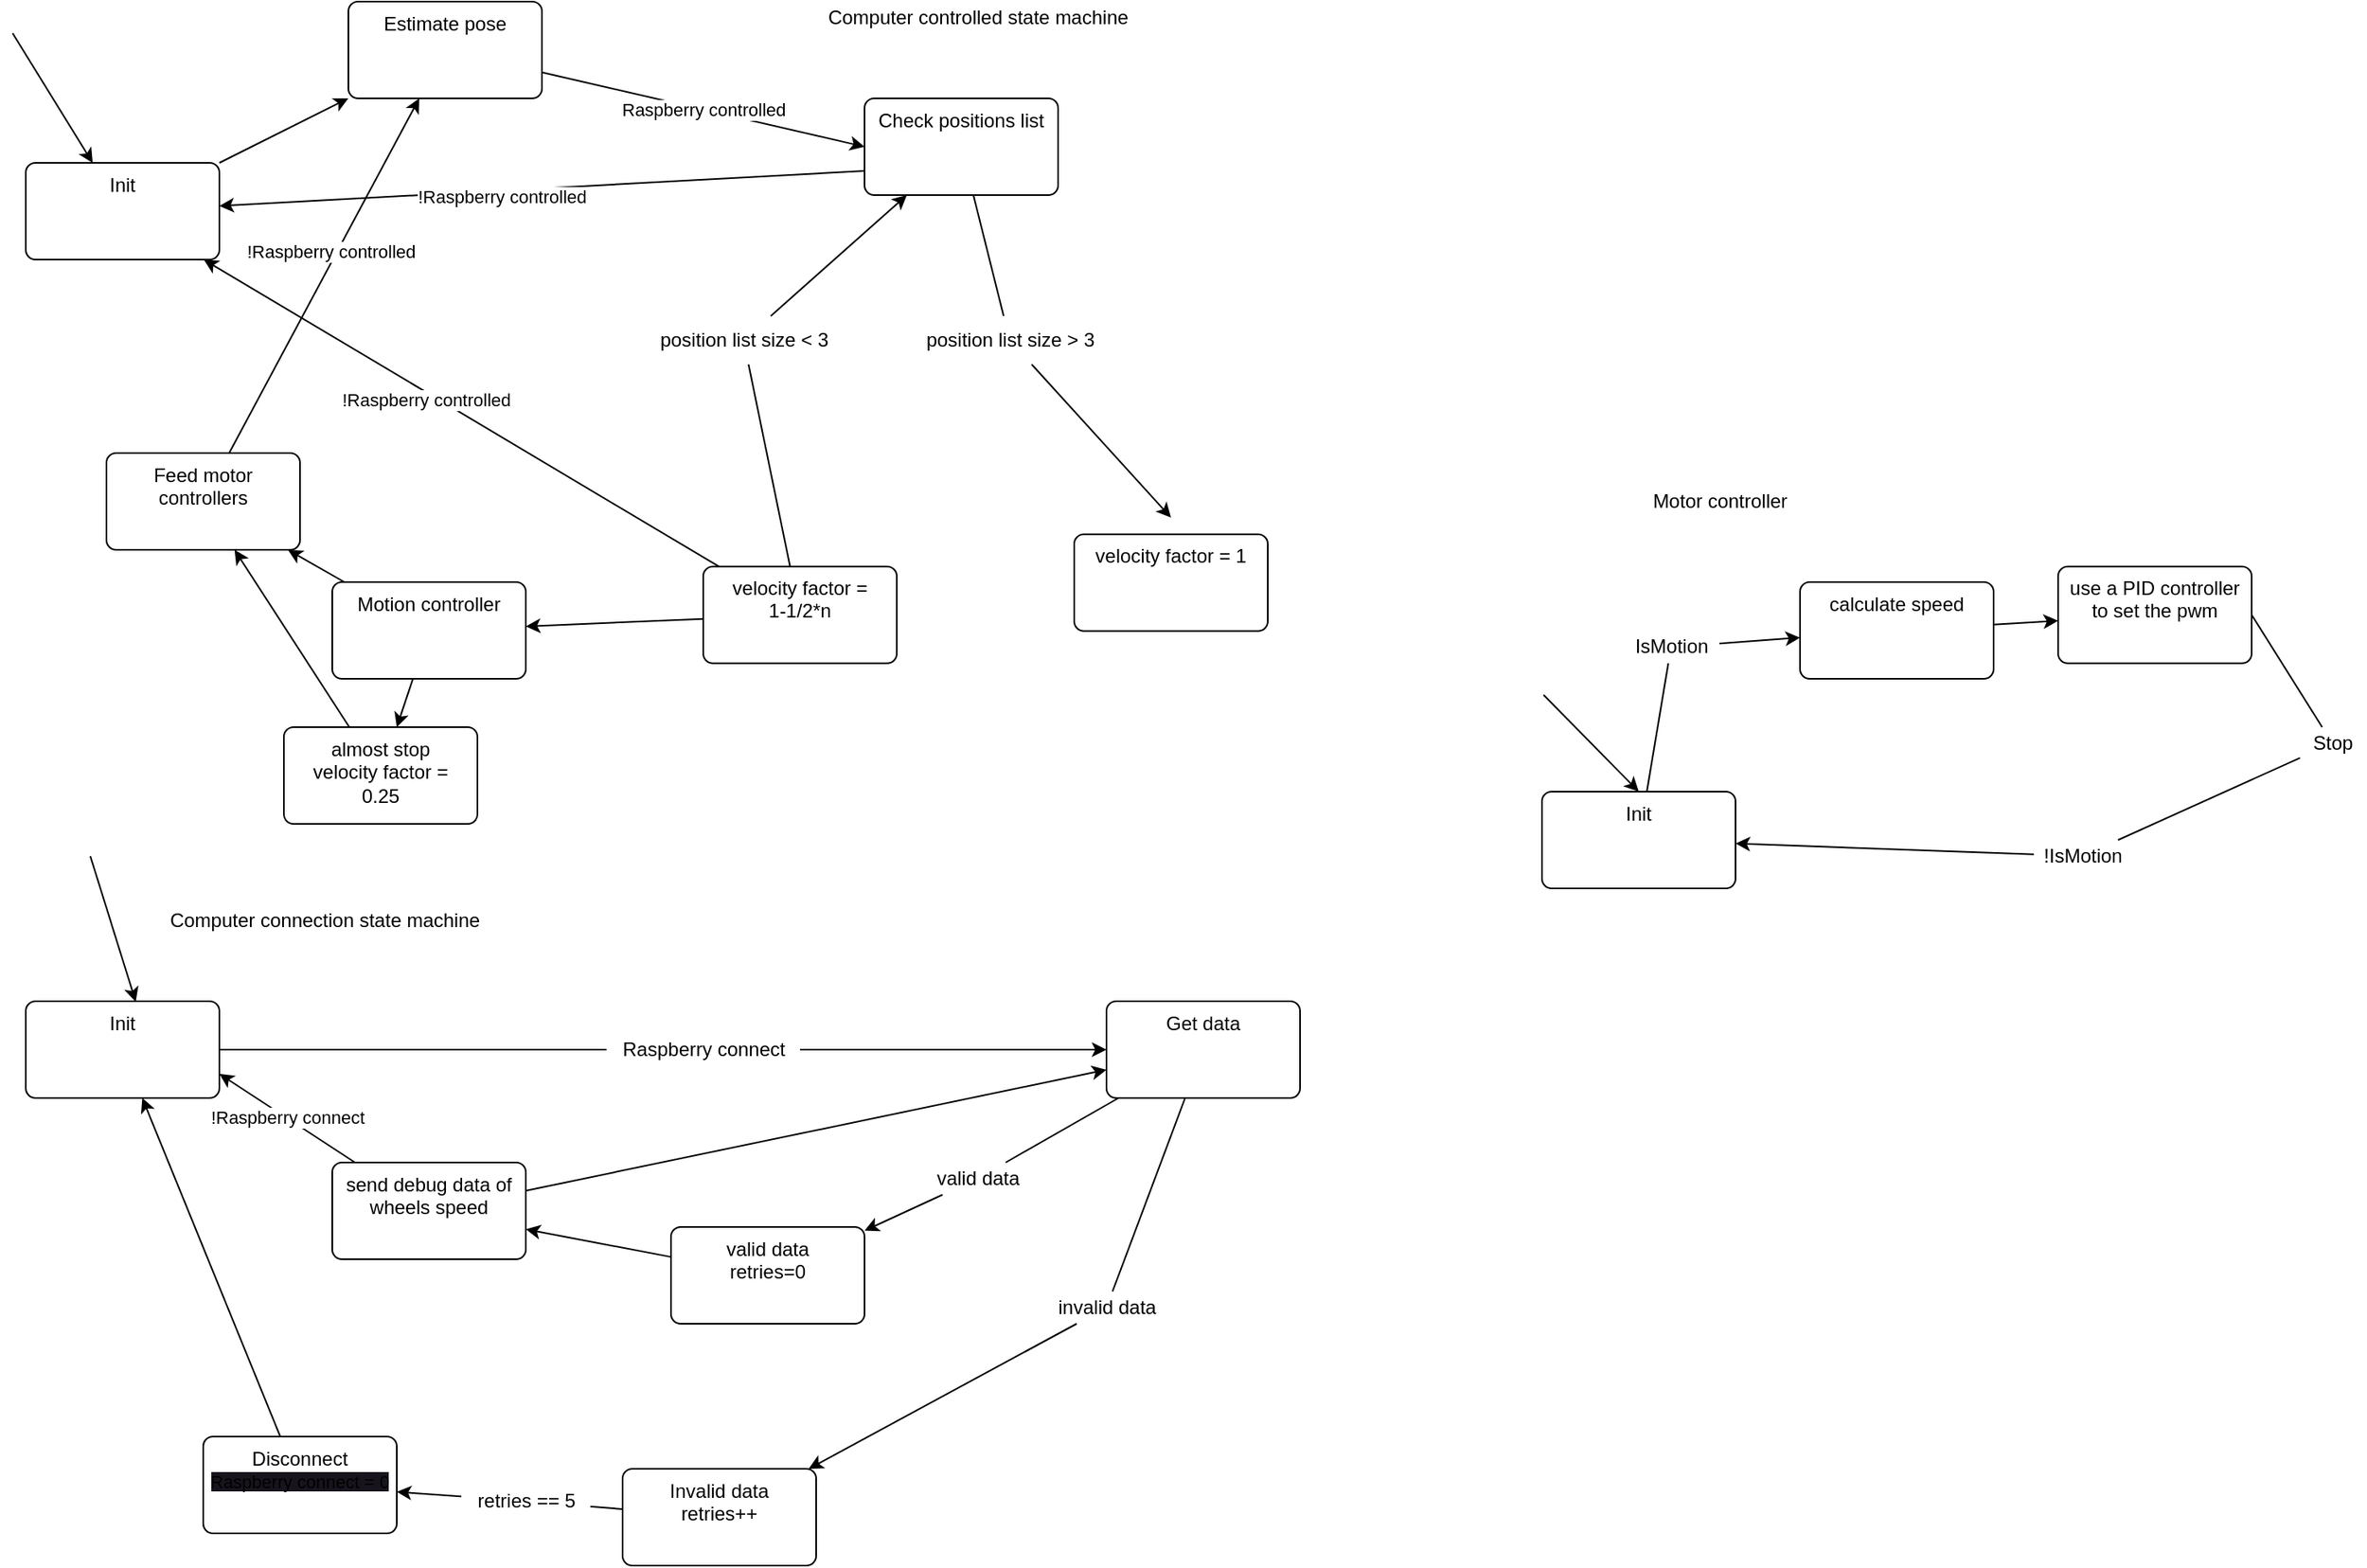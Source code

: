 <mxfile>
    <diagram id="T73iE4SEcnvjvv75G5gT" name="Page-1">
        <mxGraphModel dx="776" dy="638" grid="1" gridSize="10" guides="1" tooltips="1" connect="1" arrows="1" fold="1" page="1" pageScale="1" pageWidth="850" pageHeight="1100" math="0" shadow="0">
            <root>
                <mxCell id="0"/>
                <mxCell id="1" parent="0"/>
                <mxCell id="12" value="Raspberry controlled" style="edgeStyle=none;html=1;entryX=0;entryY=0.5;entryDx=0;entryDy=0;" parent="1" source="176" target="35" edge="1">
                    <mxGeometry relative="1" as="geometry">
                        <mxPoint x="340" y="160" as="targetPoint"/>
                        <mxPoint x="270" y="160" as="sourcePoint"/>
                    </mxGeometry>
                </mxCell>
                <mxCell id="35" value="Check positions list" style="whiteSpace=wrap;html=1;verticalAlign=top;rounded=1;arcSize=10;dashed=0;" parent="1" vertex="1">
                    <mxGeometry x="550" y="110" width="120" height="60" as="geometry"/>
                </mxCell>
                <mxCell id="53" value="Get data" style="whiteSpace=wrap;html=1;verticalAlign=top;rounded=1;arcSize=10;dashed=0;" parent="1" vertex="1">
                    <mxGeometry x="700" y="670" width="120" height="60" as="geometry"/>
                </mxCell>
                <mxCell id="80" value="" style="edgeStyle=none;html=1;entryX=0;entryY=0.5;entryDx=0;entryDy=0;exitX=1;exitY=0.5;exitDx=0;exitDy=0;startArrow=none;" parent="1" source="87" target="53" edge="1">
                    <mxGeometry relative="1" as="geometry">
                        <mxPoint x="360" y="700" as="targetPoint"/>
                        <mxPoint x="160" y="670" as="sourcePoint"/>
                    </mxGeometry>
                </mxCell>
                <mxCell id="83" value="Init" style="whiteSpace=wrap;html=1;verticalAlign=top;rounded=1;arcSize=10;dashed=0;" parent="1" vertex="1">
                    <mxGeometry x="30" y="670" width="120" height="60" as="geometry"/>
                </mxCell>
                <mxCell id="84" value="" style="edgeStyle=none;html=1;entryX=0.568;entryY=0.006;entryDx=0;entryDy=0;entryPerimeter=0;" parent="1" target="83" edge="1">
                    <mxGeometry relative="1" as="geometry">
                        <mxPoint x="130" y="570" as="targetPoint"/>
                        <mxPoint x="70" y="580" as="sourcePoint"/>
                    </mxGeometry>
                </mxCell>
                <mxCell id="177" style="edgeStyle=none;html=1;" parent="1" source="85" target="176" edge="1">
                    <mxGeometry relative="1" as="geometry"/>
                </mxCell>
                <mxCell id="85" value="Init" style="whiteSpace=wrap;html=1;verticalAlign=top;rounded=1;arcSize=10;dashed=0;" parent="1" vertex="1">
                    <mxGeometry x="30" y="150" width="120" height="60" as="geometry"/>
                </mxCell>
                <mxCell id="86" value="" style="edgeStyle=none;html=1;exitX=1;exitY=0.5;exitDx=0;exitDy=0;" parent="1" target="85" edge="1">
                    <mxGeometry relative="1" as="geometry">
                        <mxPoint x="90.0" y="130.0" as="targetPoint"/>
                        <mxPoint x="21.84" y="69.64" as="sourcePoint"/>
                    </mxGeometry>
                </mxCell>
                <mxCell id="87" value="Raspberry connect" style="text;html=1;resizable=0;autosize=1;align=center;verticalAlign=middle;points=[];fillColor=none;strokeColor=none;rounded=0;" parent="1" vertex="1">
                    <mxGeometry x="390" y="690" width="120" height="20" as="geometry"/>
                </mxCell>
                <mxCell id="88" value="" style="edgeStyle=none;html=1;entryX=0;entryY=0.5;entryDx=0;entryDy=0;exitX=1;exitY=0.5;exitDx=0;exitDy=0;endArrow=none;" parent="1" source="83" target="87" edge="1">
                    <mxGeometry relative="1" as="geometry">
                        <mxPoint x="250" y="660" as="targetPoint"/>
                        <mxPoint x="160" y="670" as="sourcePoint"/>
                    </mxGeometry>
                </mxCell>
                <mxCell id="92" value="" style="edgeStyle=none;html=1;exitX=0;exitY=0.75;exitDx=0;exitDy=0;" parent="1" source="35" target="85" edge="1">
                    <mxGeometry relative="1" as="geometry">
                        <mxPoint x="170" y="190.36" as="targetPoint"/>
                        <mxPoint x="101.84" y="130" as="sourcePoint"/>
                    </mxGeometry>
                </mxCell>
                <mxCell id="95" value="!Raspberry controlled" style="edgeLabel;html=1;align=center;verticalAlign=middle;resizable=0;points=[];" parent="92" vertex="1" connectable="0">
                    <mxGeometry x="0.126" y="4" relative="1" as="geometry">
                        <mxPoint as="offset"/>
                    </mxGeometry>
                </mxCell>
                <mxCell id="98" value="!Raspberry connect" style="edgeStyle=none;html=1;entryX=1;entryY=0.75;entryDx=0;entryDy=0;" parent="1" source="163" target="83" edge="1">
                    <mxGeometry relative="1" as="geometry">
                        <mxPoint x="200" y="740" as="targetPoint"/>
                        <mxPoint x="310" y="920" as="sourcePoint"/>
                    </mxGeometry>
                </mxCell>
                <mxCell id="106" value="Computer controlled state machine" style="text;html=1;resizable=0;autosize=1;align=center;verticalAlign=middle;points=[];fillColor=none;strokeColor=none;rounded=0;" parent="1" vertex="1">
                    <mxGeometry x="520" y="50" width="200" height="20" as="geometry"/>
                </mxCell>
                <mxCell id="107" value="Computer connection state machine" style="text;html=1;resizable=0;autosize=1;align=center;verticalAlign=middle;points=[];fillColor=none;strokeColor=none;rounded=0;" parent="1" vertex="1">
                    <mxGeometry x="110" y="610" width="210" height="20" as="geometry"/>
                </mxCell>
                <mxCell id="124" value="use a PID controller to set the pwm" style="whiteSpace=wrap;html=1;verticalAlign=top;rounded=1;arcSize=10;dashed=0;" parent="1" vertex="1">
                    <mxGeometry x="1290" y="400.36" width="120" height="60" as="geometry"/>
                </mxCell>
                <mxCell id="125" value="" style="edgeStyle=none;html=1;startArrow=none;" parent="1" source="139" target="129" edge="1">
                    <mxGeometry relative="1" as="geometry">
                        <mxPoint x="1530" y="470.36" as="targetPoint"/>
                        <mxPoint x="1280" y="460.36" as="sourcePoint"/>
                    </mxGeometry>
                </mxCell>
                <mxCell id="126" value="Stop" style="text;html=1;resizable=0;autosize=1;align=center;verticalAlign=middle;points=[];fillColor=none;strokeColor=none;rounded=0;" parent="1" vertex="1">
                    <mxGeometry x="1440" y="500" width="40" height="20" as="geometry"/>
                </mxCell>
                <mxCell id="127" value="" style="edgeStyle=none;html=1;exitX=1;exitY=0.5;exitDx=0;exitDy=0;endArrow=none;" parent="1" source="124" target="126" edge="1">
                    <mxGeometry relative="1" as="geometry">
                        <mxPoint x="1430" y="470.36" as="targetPoint"/>
                        <mxPoint x="1240" y="470.36" as="sourcePoint"/>
                    </mxGeometry>
                </mxCell>
                <mxCell id="129" value="Init" style="whiteSpace=wrap;html=1;verticalAlign=top;rounded=1;arcSize=10;dashed=0;" parent="1" vertex="1">
                    <mxGeometry x="970" y="540" width="120" height="60" as="geometry"/>
                </mxCell>
                <mxCell id="130" value="" style="edgeStyle=none;html=1;entryX=0.5;entryY=0;entryDx=0;entryDy=0;" parent="1" target="129" edge="1">
                    <mxGeometry relative="1" as="geometry">
                        <mxPoint x="1009.08" y="440.36" as="targetPoint"/>
                        <mxPoint x="971" y="480" as="sourcePoint"/>
                    </mxGeometry>
                </mxCell>
                <mxCell id="131" value="" style="edgeStyle=none;html=1;startArrow=none;" parent="1" source="132" target="136" edge="1">
                    <mxGeometry relative="1" as="geometry">
                        <mxPoint x="1170" y="470.72" as="targetPoint"/>
                        <mxPoint x="1141.84" y="380.36" as="sourcePoint"/>
                    </mxGeometry>
                </mxCell>
                <mxCell id="132" value="IsMotion" style="text;html=1;resizable=0;autosize=1;align=center;verticalAlign=middle;points=[];fillColor=none;strokeColor=none;rounded=0;" parent="1" vertex="1">
                    <mxGeometry x="1020" y="440.36" width="60" height="20" as="geometry"/>
                </mxCell>
                <mxCell id="133" value="" style="edgeStyle=none;html=1;endArrow=none;" parent="1" source="129" target="132" edge="1">
                    <mxGeometry relative="1" as="geometry">
                        <mxPoint x="1080" y="490" as="targetPoint"/>
                        <mxPoint x="1050" y="470.36" as="sourcePoint"/>
                    </mxGeometry>
                </mxCell>
                <mxCell id="134" value="Motor controller" style="text;html=1;resizable=0;autosize=1;align=center;verticalAlign=middle;points=[];fillColor=none;strokeColor=none;rounded=0;" parent="1" vertex="1">
                    <mxGeometry x="1030" y="350" width="100" height="20" as="geometry"/>
                </mxCell>
                <mxCell id="135" value="" style="edgeStyle=none;html=1;" parent="1" source="136" target="124" edge="1">
                    <mxGeometry relative="1" as="geometry">
                        <mxPoint x="1210" y="710" as="sourcePoint"/>
                    </mxGeometry>
                </mxCell>
                <mxCell id="136" value="calculate speed" style="whiteSpace=wrap;html=1;verticalAlign=top;rounded=1;arcSize=10;dashed=0;" parent="1" vertex="1">
                    <mxGeometry x="1130" y="410" width="120" height="60" as="geometry"/>
                </mxCell>
                <mxCell id="138" value="" style="edgeStyle=none;html=1;startArrow=none;" parent="1" source="165" target="161" edge="1">
                    <mxGeometry relative="1" as="geometry">
                        <mxPoint x="770" y="800" as="sourcePoint"/>
                        <mxPoint x="760" y="820" as="targetPoint"/>
                    </mxGeometry>
                </mxCell>
                <mxCell id="139" value="!IsMotion" style="text;html=1;resizable=0;autosize=1;align=center;verticalAlign=middle;points=[];fillColor=none;strokeColor=none;rounded=0;" parent="1" vertex="1">
                    <mxGeometry x="1275" y="570" width="60" height="20" as="geometry"/>
                </mxCell>
                <mxCell id="140" value="" style="edgeStyle=none;html=1;startArrow=none;endArrow=none;" parent="1" source="126" target="139" edge="1">
                    <mxGeometry relative="1" as="geometry">
                        <mxPoint x="1090" y="553.685" as="targetPoint"/>
                        <mxPoint x="1450" y="455.798" as="sourcePoint"/>
                    </mxGeometry>
                </mxCell>
                <mxCell id="181" style="edgeStyle=none;html=1;" parent="1" source="144" target="180" edge="1">
                    <mxGeometry relative="1" as="geometry"/>
                </mxCell>
                <mxCell id="144" value="velocity factor = &lt;br&gt;1-1/2*n" style="whiteSpace=wrap;html=1;verticalAlign=top;rounded=1;arcSize=10;dashed=0;" parent="1" vertex="1">
                    <mxGeometry x="450" y="400.36" width="120" height="60" as="geometry"/>
                </mxCell>
                <mxCell id="146" value="" style="edgeStyle=none;html=1;startArrow=none;" parent="1" source="154" target="35" edge="1">
                    <mxGeometry relative="1" as="geometry">
                        <mxPoint x="470" y="350" as="sourcePoint"/>
                        <mxPoint x="410" y="280" as="targetPoint"/>
                    </mxGeometry>
                </mxCell>
                <mxCell id="151" value="" style="edgeStyle=none;html=1;" parent="1" source="144" target="85" edge="1">
                    <mxGeometry relative="1" as="geometry">
                        <mxPoint x="404.96" y="340" as="targetPoint"/>
                        <mxPoint x="385.385" y="390" as="sourcePoint"/>
                    </mxGeometry>
                </mxCell>
                <mxCell id="152" value="!Raspberry controlled" style="edgeLabel;html=1;align=center;verticalAlign=middle;resizable=0;points=[];" parent="151" vertex="1" connectable="0">
                    <mxGeometry x="0.126" y="4" relative="1" as="geometry">
                        <mxPoint as="offset"/>
                    </mxGeometry>
                </mxCell>
                <mxCell id="154" value="position list size &amp;lt; 3" style="text;html=1;resizable=0;autosize=1;align=center;verticalAlign=middle;points=[];fillColor=none;strokeColor=none;rounded=0;" parent="1" vertex="1">
                    <mxGeometry x="410" y="245" width="130" height="30" as="geometry"/>
                </mxCell>
                <mxCell id="155" value="" style="edgeStyle=none;html=1;endArrow=none;" parent="1" source="144" target="154" edge="1">
                    <mxGeometry relative="1" as="geometry">
                        <mxPoint x="500.701" y="400.36" as="sourcePoint"/>
                        <mxPoint x="429.299" y="170" as="targetPoint"/>
                    </mxGeometry>
                </mxCell>
                <mxCell id="156" value="" style="edgeStyle=none;html=1;startArrow=none;" parent="1" source="159" edge="1">
                    <mxGeometry relative="1" as="geometry">
                        <mxPoint x="669.999" y="190" as="sourcePoint"/>
                        <mxPoint x="740" y="370" as="targetPoint"/>
                    </mxGeometry>
                </mxCell>
                <mxCell id="159" value="position list size &amp;gt; 3" style="text;html=1;resizable=0;autosize=1;align=center;verticalAlign=middle;points=[];fillColor=none;strokeColor=none;rounded=0;" parent="1" vertex="1">
                    <mxGeometry x="575" y="245" width="130" height="30" as="geometry"/>
                </mxCell>
                <mxCell id="160" value="" style="edgeStyle=none;html=1;startArrow=none;endArrow=none;" parent="1" source="35" target="159" edge="1">
                    <mxGeometry relative="1" as="geometry">
                        <mxPoint x="480" y="164.444" as="sourcePoint"/>
                        <mxPoint x="640.909" y="230" as="targetPoint"/>
                    </mxGeometry>
                </mxCell>
                <mxCell id="161" value="Invalid data&lt;br&gt;retries++" style="whiteSpace=wrap;html=1;verticalAlign=top;rounded=1;arcSize=10;dashed=0;" parent="1" vertex="1">
                    <mxGeometry x="400" y="960" width="120" height="60" as="geometry"/>
                </mxCell>
                <mxCell id="162" value="valid data&lt;br&gt;retries=0" style="whiteSpace=wrap;html=1;verticalAlign=top;rounded=1;arcSize=10;dashed=0;" parent="1" vertex="1">
                    <mxGeometry x="430" y="810" width="120" height="60" as="geometry"/>
                </mxCell>
                <mxCell id="163" value="send debug data of wheels speed" style="whiteSpace=wrap;html=1;verticalAlign=top;rounded=1;arcSize=10;dashed=0;" parent="1" vertex="1">
                    <mxGeometry x="220" y="770" width="120" height="60" as="geometry"/>
                </mxCell>
                <mxCell id="164" value="" style="edgeStyle=none;html=1;startArrow=none;" parent="1" source="167" target="162" edge="1">
                    <mxGeometry relative="1" as="geometry">
                        <mxPoint x="790" y="800" as="sourcePoint"/>
                        <mxPoint x="610" y="890" as="targetPoint"/>
                    </mxGeometry>
                </mxCell>
                <mxCell id="165" value="invalid data" style="text;html=1;resizable=0;autosize=1;align=center;verticalAlign=middle;points=[];fillColor=none;strokeColor=none;rounded=0;" parent="1" vertex="1">
                    <mxGeometry x="660" y="850" width="80" height="20" as="geometry"/>
                </mxCell>
                <mxCell id="166" value="" style="edgeStyle=none;html=1;endArrow=none;" parent="1" source="53" target="165" edge="1">
                    <mxGeometry relative="1" as="geometry">
                        <mxPoint x="700" y="730" as="sourcePoint"/>
                        <mxPoint x="520" y="820" as="targetPoint"/>
                    </mxGeometry>
                </mxCell>
                <mxCell id="167" value="valid data" style="text;html=1;resizable=0;autosize=1;align=center;verticalAlign=middle;points=[];fillColor=none;strokeColor=none;rounded=0;" parent="1" vertex="1">
                    <mxGeometry x="585" y="770" width="70" height="20" as="geometry"/>
                </mxCell>
                <mxCell id="168" value="" style="edgeStyle=none;html=1;endArrow=none;" parent="1" source="53" target="167" edge="1">
                    <mxGeometry relative="1" as="geometry">
                        <mxPoint x="725.385" y="730" as="sourcePoint"/>
                        <mxPoint x="494.615" y="930" as="targetPoint"/>
                    </mxGeometry>
                </mxCell>
                <mxCell id="169" value="" style="edgeStyle=none;html=1;startArrow=none;" parent="1" source="163" target="53" edge="1">
                    <mxGeometry relative="1" as="geometry">
                        <mxPoint x="450" y="770" as="targetPoint"/>
                        <mxPoint x="260" y="770" as="sourcePoint"/>
                    </mxGeometry>
                </mxCell>
                <mxCell id="170" value="" style="edgeStyle=none;html=1;startArrow=none;" parent="1" source="162" target="163" edge="1">
                    <mxGeometry relative="1" as="geometry">
                        <mxPoint x="290.386" y="870" as="sourcePoint"/>
                        <mxPoint x="190.002" y="960" as="targetPoint"/>
                    </mxGeometry>
                </mxCell>
                <mxCell id="171" value="" style="edgeStyle=none;html=1;startArrow=none;" parent="1" source="172" target="174" edge="1">
                    <mxGeometry relative="1" as="geometry">
                        <mxPoint x="412.5" y="890" as="sourcePoint"/>
                        <mxPoint x="280" y="970" as="targetPoint"/>
                    </mxGeometry>
                </mxCell>
                <mxCell id="172" value="retries == 5" style="text;html=1;resizable=0;autosize=1;align=center;verticalAlign=middle;points=[];fillColor=none;strokeColor=none;rounded=0;" parent="1" vertex="1">
                    <mxGeometry x="300" y="970" width="80" height="20" as="geometry"/>
                </mxCell>
                <mxCell id="173" value="" style="edgeStyle=none;html=1;startArrow=none;endArrow=none;" parent="1" source="161" target="172" edge="1">
                    <mxGeometry relative="1" as="geometry">
                        <mxPoint x="431.579" y="960" as="sourcePoint"/>
                        <mxPoint x="308.421" y="830" as="targetPoint"/>
                    </mxGeometry>
                </mxCell>
                <mxCell id="174" value="Disconnect&lt;br&gt;&lt;span style=&quot;font-size: 11px; background-color: rgb(24, 20, 29);&quot;&gt;Raspberry connect = 0&lt;/span&gt;" style="whiteSpace=wrap;html=1;verticalAlign=top;rounded=1;arcSize=10;dashed=0;" parent="1" vertex="1">
                    <mxGeometry x="140" y="940" width="120" height="60" as="geometry"/>
                </mxCell>
                <mxCell id="175" value="" style="edgeStyle=none;html=1;startArrow=none;" parent="1" source="174" target="83" edge="1">
                    <mxGeometry relative="1" as="geometry">
                        <mxPoint x="220" y="877.141" as="sourcePoint"/>
                        <mxPoint x="130" y="859.999" as="targetPoint"/>
                    </mxGeometry>
                </mxCell>
                <mxCell id="176" value="Estimate pose" style="whiteSpace=wrap;html=1;verticalAlign=top;rounded=1;arcSize=10;dashed=0;" parent="1" vertex="1">
                    <mxGeometry x="230" y="50" width="120" height="60" as="geometry"/>
                </mxCell>
                <mxCell id="178" value="velocity factor = 1" style="whiteSpace=wrap;html=1;verticalAlign=top;rounded=1;arcSize=10;dashed=0;" parent="1" vertex="1">
                    <mxGeometry x="680" y="380.36" width="120" height="60" as="geometry"/>
                </mxCell>
                <mxCell id="183" style="edgeStyle=none;html=1;" parent="1" source="180" target="182" edge="1">
                    <mxGeometry relative="1" as="geometry"/>
                </mxCell>
                <mxCell id="185" style="edgeStyle=none;html=1;" parent="1" source="180" target="184" edge="1">
                    <mxGeometry relative="1" as="geometry"/>
                </mxCell>
                <mxCell id="180" value="Motion controller" style="whiteSpace=wrap;html=1;verticalAlign=top;rounded=1;arcSize=10;dashed=0;" parent="1" vertex="1">
                    <mxGeometry x="220" y="410" width="120" height="60" as="geometry"/>
                </mxCell>
                <mxCell id="186" style="edgeStyle=none;html=1;" parent="1" source="182" target="184" edge="1">
                    <mxGeometry relative="1" as="geometry"/>
                </mxCell>
                <mxCell id="182" value="almost stop&lt;br&gt;velocity factor =&lt;br&gt;0.25" style="whiteSpace=wrap;html=1;verticalAlign=top;rounded=1;arcSize=10;dashed=0;" parent="1" vertex="1">
                    <mxGeometry x="190" y="500" width="120" height="60" as="geometry"/>
                </mxCell>
                <mxCell id="184" value="Feed motor controllers" style="whiteSpace=wrap;html=1;verticalAlign=top;rounded=1;arcSize=10;dashed=0;" parent="1" vertex="1">
                    <mxGeometry x="80" y="330" width="120" height="60" as="geometry"/>
                </mxCell>
                <mxCell id="187" value="" style="edgeStyle=none;html=1;" parent="1" source="184" target="176" edge="1">
                    <mxGeometry relative="1" as="geometry">
                        <mxPoint x="94.96" y="211.14" as="targetPoint"/>
                        <mxPoint x="560" y="165.0" as="sourcePoint"/>
                    </mxGeometry>
                </mxCell>
                <mxCell id="188" value="!Raspberry controlled" style="edgeLabel;html=1;align=center;verticalAlign=middle;resizable=0;points=[];" parent="187" vertex="1" connectable="0">
                    <mxGeometry x="0.126" y="4" relative="1" as="geometry">
                        <mxPoint as="offset"/>
                    </mxGeometry>
                </mxCell>
            </root>
        </mxGraphModel>
    </diagram>
</mxfile>